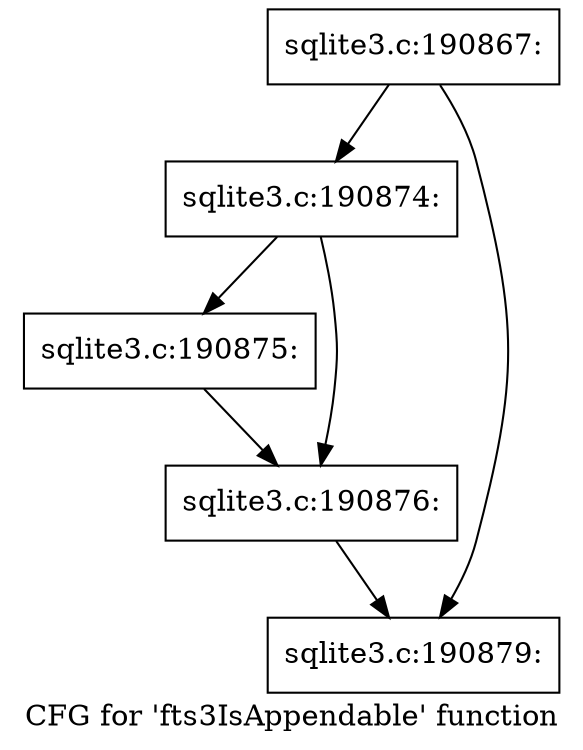 digraph "CFG for 'fts3IsAppendable' function" {
	label="CFG for 'fts3IsAppendable' function";

	Node0x55c0fb172b30 [shape=record,label="{sqlite3.c:190867:}"];
	Node0x55c0fb172b30 -> Node0x55c0fb1918e0;
	Node0x55c0fb172b30 -> Node0x55c0fb191930;
	Node0x55c0fb1918e0 [shape=record,label="{sqlite3.c:190874:}"];
	Node0x55c0fb1918e0 -> Node0x55c0fb191f50;
	Node0x55c0fb1918e0 -> Node0x55c0fb191fa0;
	Node0x55c0fb191f50 [shape=record,label="{sqlite3.c:190875:}"];
	Node0x55c0fb191f50 -> Node0x55c0fb191fa0;
	Node0x55c0fb191fa0 [shape=record,label="{sqlite3.c:190876:}"];
	Node0x55c0fb191fa0 -> Node0x55c0fb191930;
	Node0x55c0fb191930 [shape=record,label="{sqlite3.c:190879:}"];
}
